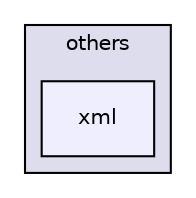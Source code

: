 digraph "src/others/xml" {
  compound=true
  node [ fontsize="10", fontname="Helvetica"];
  edge [ labelfontsize="10", labelfontname="Helvetica"];
  subgraph clusterdir_ee85a277d6bdb0713b12a4272f5d2f76 {
    graph [ bgcolor="#ddddee", pencolor="black", label="others" fontname="Helvetica", fontsize="10", URL="dir_ee85a277d6bdb0713b12a4272f5d2f76.html"]
  dir_ae5b42d2cef17525c5c8ecbdbabb820f [shape=box, label="xml", style="filled", fillcolor="#eeeeff", pencolor="black", URL="dir_ae5b42d2cef17525c5c8ecbdbabb820f.html"];
  }
}
